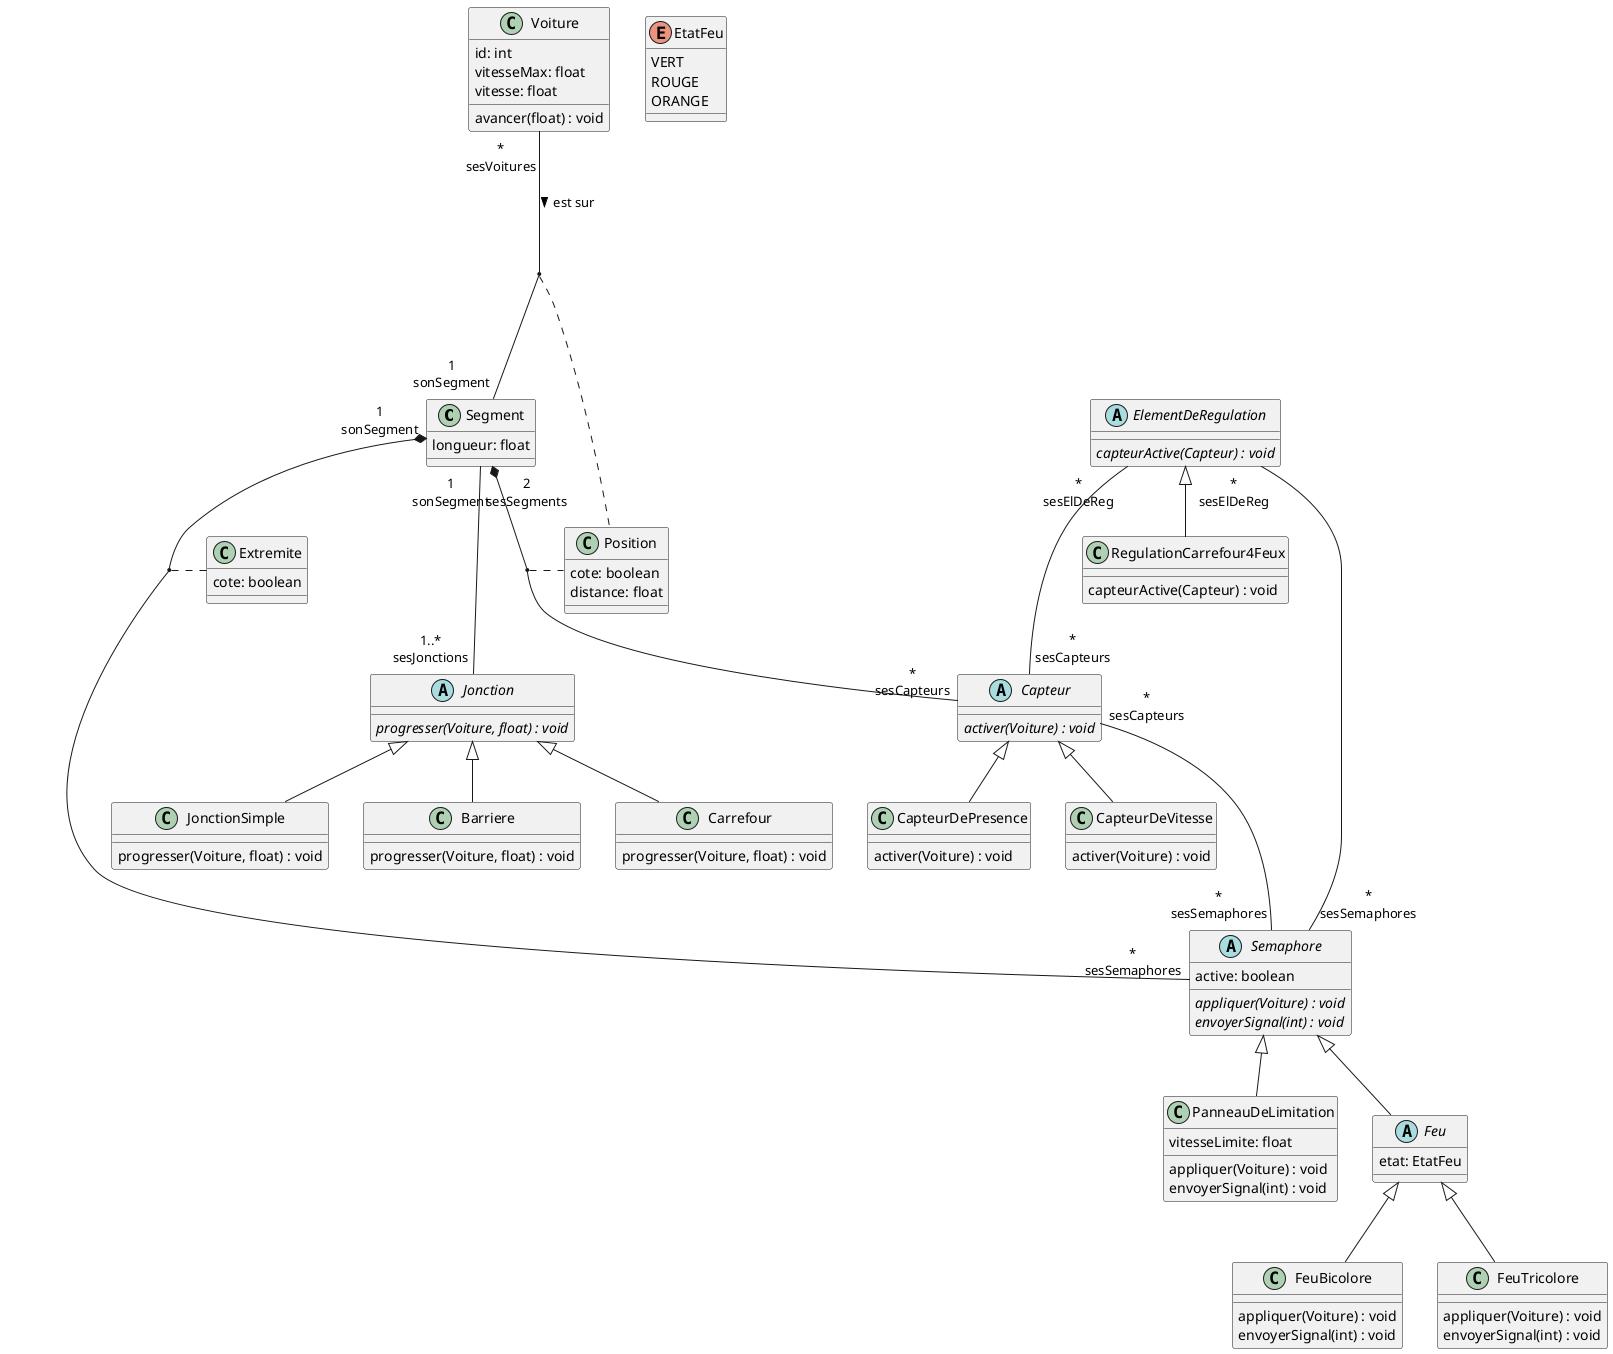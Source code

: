 @startuml

class Segment {
    longueur: float
}

abstract Jonction {
    {abstract} progresser(Voiture, float) : void
}

class JonctionSimple {
    progresser(Voiture, float) : void
}

class Barriere {
    progresser(Voiture, float) : void
}

class Carrefour{
    progresser(Voiture, float) : void
}


class Voiture {
    id: int
    vitesseMax: float
    vitesse: float
    avancer(float) : void
}

abstract Semaphore {
    active: boolean
    {abstract} appliquer(Voiture) : void
    {abstract} envoyerSignal(int) : void
}

enum EtatFeu {
    VERT
    ROUGE
    ORANGE
}


class PanneauDeLimitation {
    vitesseLimite: float
    appliquer(Voiture) : void
    envoyerSignal(int) : void
}

abstract Feu {
    etat: EtatFeu
}

class FeuBicolore {
    appliquer(Voiture) : void
    envoyerSignal(int) : void
}

class FeuTricolore {
    appliquer(Voiture) : void
    envoyerSignal(int) : void
}


abstract Capteur {
    {abstract} activer(Voiture) : void
}

class CapteurDePresence {
    activer(Voiture) : void
}

class CapteurDeVitesse {
    activer(Voiture) : void
}

abstract ElementDeRegulation {
     {abstract} capteurActive(Capteur) : void
}

class Extremite {
    cote: boolean
}

class Position {
    cote: boolean
    distance: float
}

class RegulationCarrefour4Feux {
     capteurActive(Capteur) : void
}


Voiture "*\nsesVoitures" --- "1\nsonSegment" Segment : > est sur
Segment "2\nsesSegments" --- "1..*\nsesJonctions" Jonction
Segment "1\nsonSegment" *-- "*\nsesSemaphores" Semaphore
Segment "1\nsonSegment" *-- "*\nsesCapteurs" Capteur
Capteur "*\nsesCapteurs" --- "*\nsesSemaphores" Semaphore
ElementDeRegulation "*\nsesElDeReg" --- "*\nsesCapteurs" Capteur
ElementDeRegulation "*\nsesElDeReg" --- "*\nsesSemaphores" Semaphore

(Voiture, Segment) .. Position
(Capteur, Segment) .. Position
(Semaphore, Segment) .. Extremite

Jonction <|-- Carrefour
Jonction <|-- JonctionSimple
Jonction <|-- Barriere

Semaphore <|-- Feu
Semaphore <|-- PanneauDeLimitation

Feu <|-- FeuTricolore
Feu <|-- FeuBicolore

Capteur <|-- CapteurDePresence
Capteur <|-- CapteurDeVitesse

ElementDeRegulation <|-- RegulationCarrefour4Feux

@enduml
